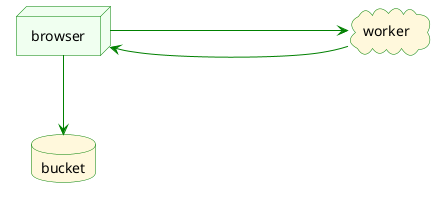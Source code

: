 @startuml

<style>
componentDiagram {
  LineColor Green
}
</style>


node browser as b #honeydew
cloud worker as w #cornsilk
database bucket as bu #cornsilk

b -> w : <color:White>Requests pre-signed URL for PUT<color:White>
w -> b : <color:White>Sends pre-signed URL for PUT<color:White>
b --> bu : <color:White>  PUT with pre-signed URL<color:White>


@enduml